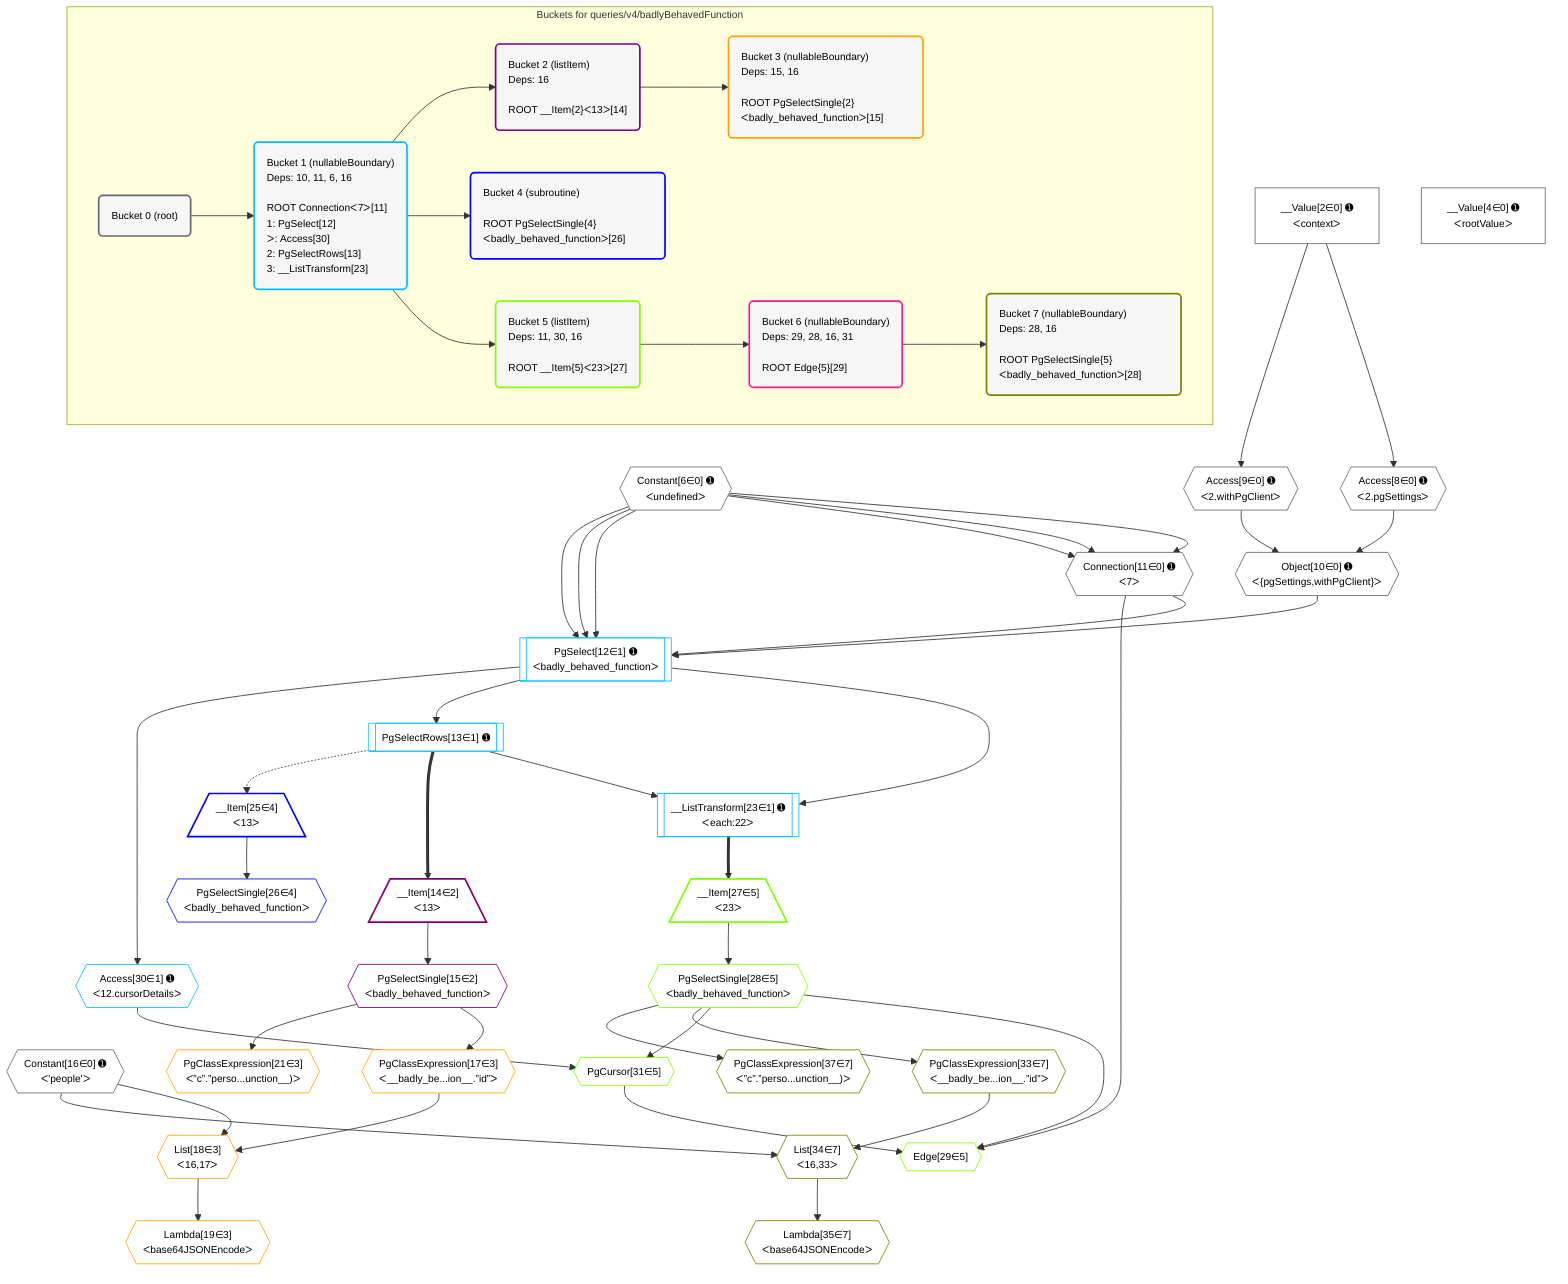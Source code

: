 %%{init: {'themeVariables': { 'fontSize': '12px'}}}%%
graph TD
    classDef path fill:#eee,stroke:#000,color:#000
    classDef plan fill:#fff,stroke-width:1px,color:#000
    classDef itemplan fill:#fff,stroke-width:2px,color:#000
    classDef unbatchedplan fill:#dff,stroke-width:1px,color:#000
    classDef sideeffectplan fill:#fcc,stroke-width:2px,color:#000
    classDef bucket fill:#f6f6f6,color:#000,stroke-width:2px,text-align:left


    %% plan dependencies
    Connection11{{"Connection[11∈0] ➊<br />ᐸ7ᐳ"}}:::plan
    Constant6{{"Constant[6∈0] ➊<br />ᐸundefinedᐳ"}}:::plan
    Constant6 & Constant6 & Constant6 --> Connection11
    Object10{{"Object[10∈0] ➊<br />ᐸ{pgSettings,withPgClient}ᐳ"}}:::plan
    Access8{{"Access[8∈0] ➊<br />ᐸ2.pgSettingsᐳ"}}:::plan
    Access9{{"Access[9∈0] ➊<br />ᐸ2.withPgClientᐳ"}}:::plan
    Access8 & Access9 --> Object10
    __Value2["__Value[2∈0] ➊<br />ᐸcontextᐳ"]:::plan
    __Value2 --> Access8
    __Value2 --> Access9
    __Value4["__Value[4∈0] ➊<br />ᐸrootValueᐳ"]:::plan
    Constant16{{"Constant[16∈0] ➊<br />ᐸ'people'ᐳ"}}:::plan
    PgSelect12[["PgSelect[12∈1] ➊<br />ᐸbadly_behaved_functionᐳ"]]:::plan
    Object10 & Connection11 & Constant6 & Constant6 & Constant6 --> PgSelect12
    __ListTransform23[["__ListTransform[23∈1] ➊<br />ᐸeach:22ᐳ"]]:::plan
    PgSelectRows13[["PgSelectRows[13∈1] ➊"]]:::plan
    PgSelectRows13 & PgSelect12 --> __ListTransform23
    PgSelect12 --> PgSelectRows13
    Access30{{"Access[30∈1] ➊<br />ᐸ12.cursorDetailsᐳ"}}:::plan
    PgSelect12 --> Access30
    __Item14[/"__Item[14∈2]<br />ᐸ13ᐳ"\]:::itemplan
    PgSelectRows13 ==> __Item14
    PgSelectSingle15{{"PgSelectSingle[15∈2]<br />ᐸbadly_behaved_functionᐳ"}}:::plan
    __Item14 --> PgSelectSingle15
    List18{{"List[18∈3]<br />ᐸ16,17ᐳ"}}:::plan
    PgClassExpression17{{"PgClassExpression[17∈3]<br />ᐸ__badly_be...ion__.”id”ᐳ"}}:::plan
    Constant16 & PgClassExpression17 --> List18
    PgSelectSingle15 --> PgClassExpression17
    Lambda19{{"Lambda[19∈3]<br />ᐸbase64JSONEncodeᐳ"}}:::plan
    List18 --> Lambda19
    PgClassExpression21{{"PgClassExpression[21∈3]<br />ᐸ”c”.”perso...unction__)ᐳ"}}:::plan
    PgSelectSingle15 --> PgClassExpression21
    __Item25[/"__Item[25∈4]<br />ᐸ13ᐳ"\]:::itemplan
    PgSelectRows13 -.-> __Item25
    PgSelectSingle26{{"PgSelectSingle[26∈4]<br />ᐸbadly_behaved_functionᐳ"}}:::plan
    __Item25 --> PgSelectSingle26
    Edge29{{"Edge[29∈5]"}}:::plan
    PgSelectSingle28{{"PgSelectSingle[28∈5]<br />ᐸbadly_behaved_functionᐳ"}}:::plan
    PgCursor31{{"PgCursor[31∈5]"}}:::plan
    PgSelectSingle28 & PgCursor31 & Connection11 --> Edge29
    PgSelectSingle28 & Access30 --> PgCursor31
    __Item27[/"__Item[27∈5]<br />ᐸ23ᐳ"\]:::itemplan
    __ListTransform23 ==> __Item27
    __Item27 --> PgSelectSingle28
    List34{{"List[34∈7]<br />ᐸ16,33ᐳ"}}:::plan
    PgClassExpression33{{"PgClassExpression[33∈7]<br />ᐸ__badly_be...ion__.”id”ᐳ"}}:::plan
    Constant16 & PgClassExpression33 --> List34
    PgSelectSingle28 --> PgClassExpression33
    Lambda35{{"Lambda[35∈7]<br />ᐸbase64JSONEncodeᐳ"}}:::plan
    List34 --> Lambda35
    PgClassExpression37{{"PgClassExpression[37∈7]<br />ᐸ”c”.”perso...unction__)ᐳ"}}:::plan
    PgSelectSingle28 --> PgClassExpression37

    %% define steps

    subgraph "Buckets for queries/v4/badlyBehavedFunction"
    Bucket0("Bucket 0 (root)"):::bucket
    classDef bucket0 stroke:#696969
    class Bucket0,__Value2,__Value4,Constant6,Access8,Access9,Object10,Connection11,Constant16 bucket0
    Bucket1("Bucket 1 (nullableBoundary)<br />Deps: 10, 11, 6, 16<br /><br />ROOT Connectionᐸ7ᐳ[11]<br />1: PgSelect[12]<br />ᐳ: Access[30]<br />2: PgSelectRows[13]<br />3: __ListTransform[23]"):::bucket
    classDef bucket1 stroke:#00bfff
    class Bucket1,PgSelect12,PgSelectRows13,__ListTransform23,Access30 bucket1
    Bucket2("Bucket 2 (listItem)<br />Deps: 16<br /><br />ROOT __Item{2}ᐸ13ᐳ[14]"):::bucket
    classDef bucket2 stroke:#7f007f
    class Bucket2,__Item14,PgSelectSingle15 bucket2
    Bucket3("Bucket 3 (nullableBoundary)<br />Deps: 15, 16<br /><br />ROOT PgSelectSingle{2}ᐸbadly_behaved_functionᐳ[15]"):::bucket
    classDef bucket3 stroke:#ffa500
    class Bucket3,PgClassExpression17,List18,Lambda19,PgClassExpression21 bucket3
    Bucket4("Bucket 4 (subroutine)<br /><br />ROOT PgSelectSingle{4}ᐸbadly_behaved_functionᐳ[26]"):::bucket
    classDef bucket4 stroke:#0000ff
    class Bucket4,__Item25,PgSelectSingle26 bucket4
    Bucket5("Bucket 5 (listItem)<br />Deps: 11, 30, 16<br /><br />ROOT __Item{5}ᐸ23ᐳ[27]"):::bucket
    classDef bucket5 stroke:#7fff00
    class Bucket5,__Item27,PgSelectSingle28,Edge29,PgCursor31 bucket5
    Bucket6("Bucket 6 (nullableBoundary)<br />Deps: 29, 28, 16, 31<br /><br />ROOT Edge{5}[29]"):::bucket
    classDef bucket6 stroke:#ff1493
    class Bucket6 bucket6
    Bucket7("Bucket 7 (nullableBoundary)<br />Deps: 28, 16<br /><br />ROOT PgSelectSingle{5}ᐸbadly_behaved_functionᐳ[28]"):::bucket
    classDef bucket7 stroke:#808000
    class Bucket7,PgClassExpression33,List34,Lambda35,PgClassExpression37 bucket7
    Bucket0 --> Bucket1
    Bucket1 --> Bucket2 & Bucket4 & Bucket5
    Bucket2 --> Bucket3
    Bucket5 --> Bucket6
    Bucket6 --> Bucket7
    end